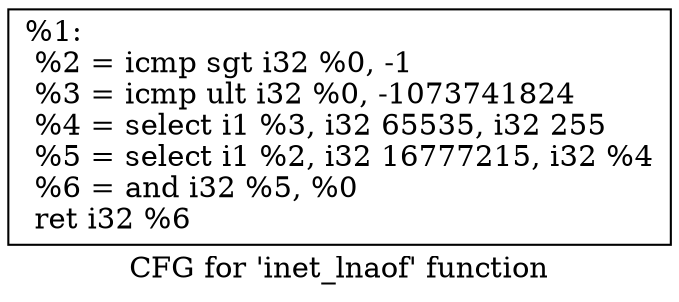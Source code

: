 digraph "CFG for 'inet_lnaof' function" {
	label="CFG for 'inet_lnaof' function";

	Node0x1ed79e0 [shape=record,label="{%1:\l  %2 = icmp sgt i32 %0, -1\l  %3 = icmp ult i32 %0, -1073741824\l  %4 = select i1 %3, i32 65535, i32 255\l  %5 = select i1 %2, i32 16777215, i32 %4\l  %6 = and i32 %5, %0\l  ret i32 %6\l}"];
}
